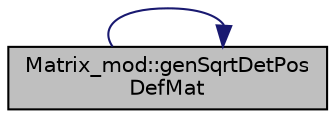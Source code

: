 digraph "Matrix_mod::genSqrtDetPosDefMat"
{
 // LATEX_PDF_SIZE
  edge [fontname="Helvetica",fontsize="10",labelfontname="Helvetica",labelfontsize="10"];
  node [fontname="Helvetica",fontsize="10",shape=record];
  rankdir="LR";
  Node1 [label="Matrix_mod::genSqrtDetPos\lDefMat",height=0.2,width=0.4,color="black", fillcolor="grey75", style="filled", fontcolor="black",tooltip="Return the square root of the determinant of a given positive-definite square matrix PosDefMat of sha..."];
  Node1 -> Node1 [color="midnightblue",fontsize="10",style="solid",fontname="Helvetica"];
}
